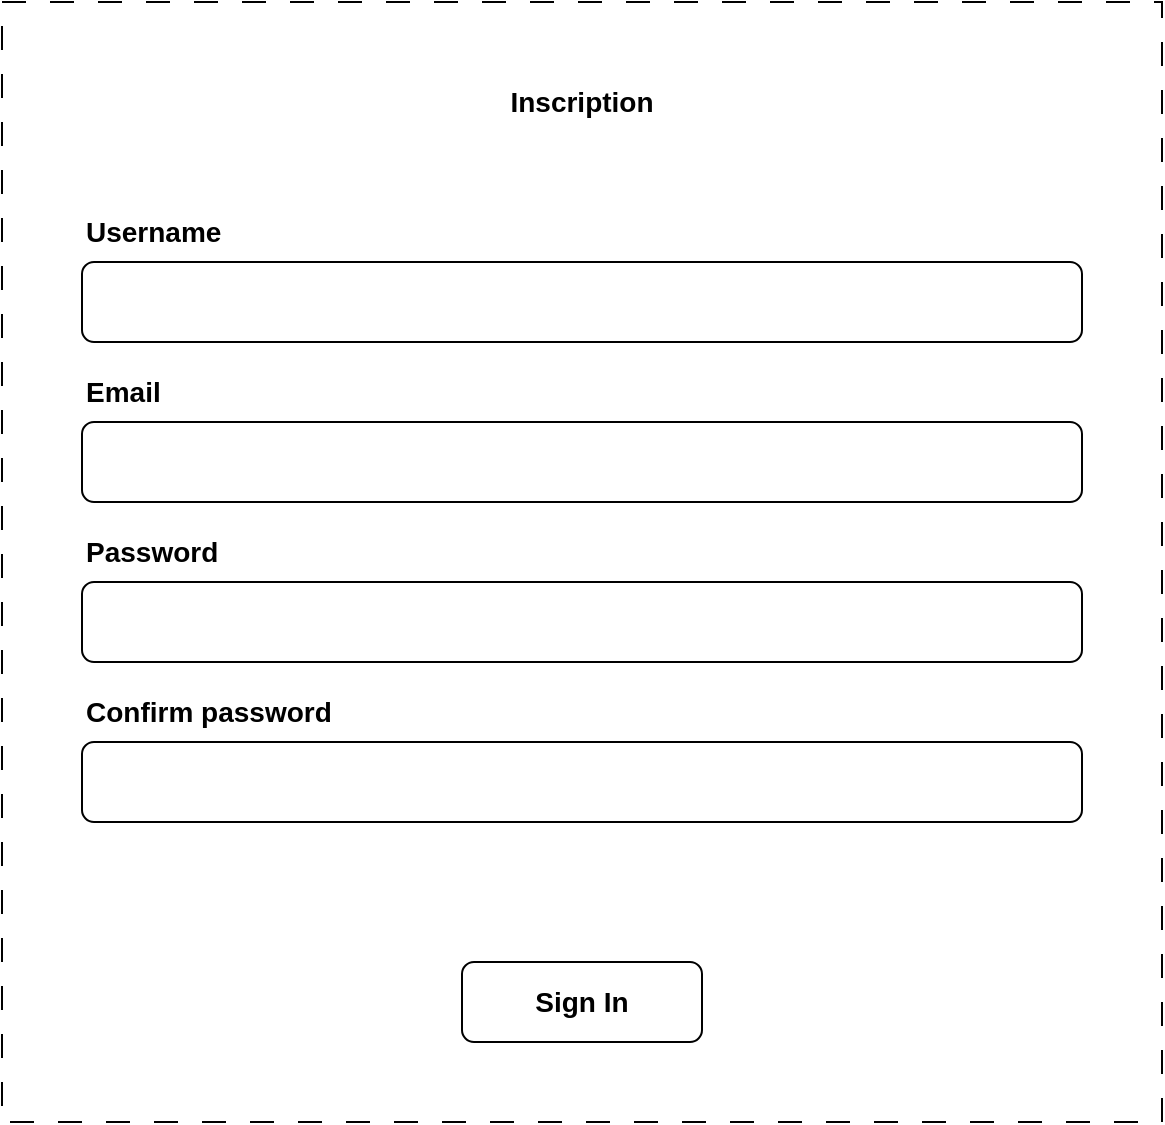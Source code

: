 <mxfile>
    <diagram id="_QdZkbSk5EzF3d8l_iaZ" name="Sign in formular">
        <mxGraphModel dx="1207" dy="874" grid="1" gridSize="10" guides="1" tooltips="1" connect="1" arrows="1" fold="1" page="1" pageScale="1" pageWidth="827" pageHeight="1169" math="0" shadow="0">
            <root>
                <mxCell id="0"/>
                <mxCell id="1" parent="0"/>
                <mxCell id="0Mq9SrcqbyMh0J2Xj9vl-1" value="" style="rounded=0;whiteSpace=wrap;html=1;fillColor=none;dashed=1;dashPattern=12 12;" parent="1" vertex="1">
                    <mxGeometry x="120" y="280" width="580" height="560" as="geometry"/>
                </mxCell>
                <mxCell id="0Mq9SrcqbyMh0J2Xj9vl-2" value="&lt;font style=&quot;font-size: 14px;&quot;&gt;&lt;b&gt;Inscription&lt;/b&gt;&lt;/font&gt;" style="rounded=1;whiteSpace=wrap;html=1;fillColor=none;strokeColor=none;" parent="1" vertex="1">
                    <mxGeometry x="180" y="300" width="460" height="60" as="geometry"/>
                </mxCell>
                <mxCell id="0Mq9SrcqbyMh0J2Xj9vl-9" value="" style="group" parent="1" vertex="1" connectable="0">
                    <mxGeometry x="160" y="380" width="500" height="70" as="geometry"/>
                </mxCell>
                <mxCell id="0Mq9SrcqbyMh0J2Xj9vl-3" value="" style="rounded=1;whiteSpace=wrap;html=1;fillColor=none;" parent="0Mq9SrcqbyMh0J2Xj9vl-9" vertex="1">
                    <mxGeometry y="30" width="500" height="40" as="geometry"/>
                </mxCell>
                <mxCell id="0Mq9SrcqbyMh0J2Xj9vl-4" value="&lt;font style=&quot;font-size: 14px;&quot;&gt;&lt;b&gt;Username&lt;/b&gt;&lt;/font&gt;" style="text;html=1;align=left;verticalAlign=middle;whiteSpace=wrap;rounded=0;" parent="0Mq9SrcqbyMh0J2Xj9vl-9" vertex="1">
                    <mxGeometry width="80" height="30" as="geometry"/>
                </mxCell>
                <mxCell id="0Mq9SrcqbyMh0J2Xj9vl-10" value="" style="group" parent="1" vertex="1" connectable="0">
                    <mxGeometry x="160" y="460" width="500" height="70" as="geometry"/>
                </mxCell>
                <mxCell id="0Mq9SrcqbyMh0J2Xj9vl-11" value="" style="rounded=1;whiteSpace=wrap;html=1;fillColor=none;" parent="0Mq9SrcqbyMh0J2Xj9vl-10" vertex="1">
                    <mxGeometry y="30" width="500" height="40" as="geometry"/>
                </mxCell>
                <mxCell id="0Mq9SrcqbyMh0J2Xj9vl-12" value="&lt;font style=&quot;font-size: 14px;&quot;&gt;&lt;b&gt;Email&lt;/b&gt;&lt;/font&gt;" style="text;html=1;align=left;verticalAlign=middle;whiteSpace=wrap;rounded=0;" parent="0Mq9SrcqbyMh0J2Xj9vl-10" vertex="1">
                    <mxGeometry width="80" height="30" as="geometry"/>
                </mxCell>
                <mxCell id="0Mq9SrcqbyMh0J2Xj9vl-13" value="" style="group" parent="1" vertex="1" connectable="0">
                    <mxGeometry x="160" y="540" width="500" height="70" as="geometry"/>
                </mxCell>
                <mxCell id="0Mq9SrcqbyMh0J2Xj9vl-14" value="" style="rounded=1;whiteSpace=wrap;html=1;fillColor=none;" parent="0Mq9SrcqbyMh0J2Xj9vl-13" vertex="1">
                    <mxGeometry y="30" width="500" height="40" as="geometry"/>
                </mxCell>
                <mxCell id="0Mq9SrcqbyMh0J2Xj9vl-15" value="&lt;font style=&quot;font-size: 14px;&quot;&gt;&lt;b&gt;Password&lt;/b&gt;&lt;/font&gt;" style="text;html=1;align=left;verticalAlign=middle;whiteSpace=wrap;rounded=0;" parent="0Mq9SrcqbyMh0J2Xj9vl-13" vertex="1">
                    <mxGeometry width="80" height="30" as="geometry"/>
                </mxCell>
                <mxCell id="0Mq9SrcqbyMh0J2Xj9vl-16" value="" style="group" parent="1" vertex="1" connectable="0">
                    <mxGeometry x="160" y="620" width="500" height="70" as="geometry"/>
                </mxCell>
                <mxCell id="0Mq9SrcqbyMh0J2Xj9vl-17" value="" style="rounded=1;whiteSpace=wrap;html=1;fillColor=none;" parent="0Mq9SrcqbyMh0J2Xj9vl-16" vertex="1">
                    <mxGeometry y="30" width="500" height="40" as="geometry"/>
                </mxCell>
                <mxCell id="0Mq9SrcqbyMh0J2Xj9vl-18" value="&lt;font style=&quot;font-size: 14px;&quot;&gt;&lt;b&gt;Confirm password&lt;/b&gt;&lt;/font&gt;" style="text;html=1;align=left;verticalAlign=middle;whiteSpace=wrap;rounded=0;" parent="0Mq9SrcqbyMh0J2Xj9vl-16" vertex="1">
                    <mxGeometry width="140" height="30" as="geometry"/>
                </mxCell>
                <mxCell id="0Mq9SrcqbyMh0J2Xj9vl-19" value="&lt;font style=&quot;font-size: 14px;&quot;&gt;&lt;b&gt;Sign In&lt;/b&gt;&lt;/font&gt;" style="rounded=1;whiteSpace=wrap;html=1;fillColor=none;" parent="1" vertex="1">
                    <mxGeometry x="350" y="760" width="120" height="40" as="geometry"/>
                </mxCell>
            </root>
        </mxGraphModel>
    </diagram>
    <diagram id="Pbp70VuyaaMtth3-nrqC" name="Sign on formular">
        <mxGraphModel dx="1207" dy="874" grid="1" gridSize="10" guides="1" tooltips="1" connect="1" arrows="1" fold="1" page="1" pageScale="1" pageWidth="827" pageHeight="1169" math="0" shadow="0">
            <root>
                <mxCell id="0"/>
                <mxCell id="1" parent="0"/>
                <mxCell id="--8ox2DZ1p6xiHI3xedg-1" value="" style="rounded=0;whiteSpace=wrap;html=1;fillColor=none;dashed=1;dashPattern=12 12;" parent="1" vertex="1">
                    <mxGeometry x="60" y="280" width="700" height="560" as="geometry"/>
                </mxCell>
                <mxCell id="Z9Gmd4HmmJl9W0hIXyvO-1" value="&lt;b&gt;&lt;font style=&quot;font-size: 14px;&quot;&gt;Conne&lt;/font&gt;&lt;span style=&quot;font-size: 14px; background-color: transparent;&quot;&gt;ction&lt;/span&gt;&lt;/b&gt;" style="rounded=1;whiteSpace=wrap;html=1;fillColor=none;strokeColor=none;" parent="1" vertex="1">
                    <mxGeometry x="100" y="300" width="320" height="60" as="geometry"/>
                </mxCell>
                <mxCell id="Z9Gmd4HmmJl9W0hIXyvO-5" value="" style="group" parent="1" vertex="1" connectable="0">
                    <mxGeometry x="80" y="380" width="360" height="70" as="geometry"/>
                </mxCell>
                <mxCell id="Z9Gmd4HmmJl9W0hIXyvO-6" value="" style="rounded=1;whiteSpace=wrap;html=1;fillColor=none;" parent="Z9Gmd4HmmJl9W0hIXyvO-5" vertex="1">
                    <mxGeometry y="30" width="360" height="40" as="geometry"/>
                </mxCell>
                <mxCell id="Z9Gmd4HmmJl9W0hIXyvO-7" value="&lt;font style=&quot;font-size: 14px;&quot;&gt;&lt;b&gt;Email&lt;/b&gt;&lt;/font&gt;" style="text;html=1;align=left;verticalAlign=middle;whiteSpace=wrap;rounded=0;" parent="Z9Gmd4HmmJl9W0hIXyvO-5" vertex="1">
                    <mxGeometry width="57.6" height="30" as="geometry"/>
                </mxCell>
                <mxCell id="Z9Gmd4HmmJl9W0hIXyvO-8" value="" style="group" parent="1" vertex="1" connectable="0">
                    <mxGeometry x="80" y="460" width="360" height="70" as="geometry"/>
                </mxCell>
                <mxCell id="Z9Gmd4HmmJl9W0hIXyvO-9" value="" style="rounded=1;whiteSpace=wrap;html=1;fillColor=none;" parent="Z9Gmd4HmmJl9W0hIXyvO-8" vertex="1">
                    <mxGeometry y="30" width="360" height="40" as="geometry"/>
                </mxCell>
                <mxCell id="Z9Gmd4HmmJl9W0hIXyvO-10" value="&lt;font style=&quot;font-size: 14px;&quot;&gt;&lt;b&gt;Password&lt;/b&gt;&lt;/font&gt;" style="text;html=1;align=left;verticalAlign=middle;whiteSpace=wrap;rounded=0;" parent="Z9Gmd4HmmJl9W0hIXyvO-8" vertex="1">
                    <mxGeometry width="57.6" height="30" as="geometry"/>
                </mxCell>
                <mxCell id="Z9Gmd4HmmJl9W0hIXyvO-11" value="&lt;font style=&quot;font-size: 14px;&quot;&gt;&lt;b&gt;Sign In&lt;/b&gt;&lt;/font&gt;" style="rounded=1;whiteSpace=wrap;html=1;fillColor=none;" parent="1" vertex="1">
                    <mxGeometry x="200" y="760" width="120" height="40" as="geometry"/>
                </mxCell>
                <mxCell id="rekepKsgKQGM9SIr73ef-2" value="" style="endArrow=none;html=1;exitX=0.627;exitY=1.003;exitDx=0;exitDy=0;exitPerimeter=0;entryX=0.627;entryY=0;entryDx=0;entryDy=0;entryPerimeter=0;" parent="1" edge="1">
                    <mxGeometry width="50" height="50" relative="1" as="geometry">
                        <mxPoint x="459.9" y="841.68" as="sourcePoint"/>
                        <mxPoint x="459.9" y="280" as="targetPoint"/>
                    </mxGeometry>
                </mxCell>
                <mxCell id="rekepKsgKQGM9SIr73ef-3" value="&lt;span style=&quot;font-size: 14px;&quot;&gt;&lt;b&gt;Inscription&lt;/b&gt;&lt;/span&gt;" style="rounded=1;whiteSpace=wrap;html=1;fillColor=none;strokeColor=none;" parent="1" vertex="1">
                    <mxGeometry x="480" y="300" width="260" height="60" as="geometry"/>
                </mxCell>
                <mxCell id="rekepKsgKQGM9SIr73ef-4" value="&lt;font style=&quot;font-size: 14px;&quot;&gt;&lt;b&gt;Create Account&lt;/b&gt;&lt;/font&gt;" style="rounded=1;whiteSpace=wrap;html=1;fillColor=none;" parent="1" vertex="1">
                    <mxGeometry x="550" y="760" width="120" height="40" as="geometry"/>
                </mxCell>
            </root>
        </mxGraphModel>
    </diagram>
    <diagram id="a5q8Db3jO8Ce3XzCRfkV" name="Create character formular">
        <mxGraphModel dx="1724" dy="1249" grid="1" gridSize="10" guides="1" tooltips="1" connect="1" arrows="1" fold="1" page="1" pageScale="1" pageWidth="827" pageHeight="1169" math="0" shadow="0">
            <root>
                <mxCell id="0"/>
                <mxCell id="1" parent="0"/>
                <mxCell id="Rx_zkPt7mLb9L7ua_0xA-2" value="" style="group;strokeColor=none;" parent="1" vertex="1" connectable="0">
                    <mxGeometry x="84" y="227" width="660" height="716" as="geometry"/>
                </mxCell>
                <mxCell id="hdz6LkJs9ooYk4oh0zCT-1" value="" style="rounded=0;whiteSpace=wrap;html=1;fillColor=none;strokeColor=default;dashed=1;dashPattern=12 12;" parent="Rx_zkPt7mLb9L7ua_0xA-2" vertex="1">
                    <mxGeometry width="660" height="716" as="geometry"/>
                </mxCell>
                <mxCell id="hdz6LkJs9ooYk4oh0zCT-2" value="&lt;font style=&quot;font-size: 14px;&quot;&gt;&lt;b&gt;New character&lt;/b&gt;&lt;/font&gt;" style="rounded=1;whiteSpace=wrap;html=1;fillColor=none;strokeColor=none;" parent="Rx_zkPt7mLb9L7ua_0xA-2" vertex="1">
                    <mxGeometry x="76" y="36" width="510" height="60" as="geometry"/>
                </mxCell>
                <mxCell id="yId_ooQYnkK4q3Unv11r-1" value="" style="group" parent="Rx_zkPt7mLb9L7ua_0xA-2" vertex="1" connectable="0">
                    <mxGeometry x="55" y="126" width="550" height="70" as="geometry"/>
                </mxCell>
                <mxCell id="yId_ooQYnkK4q3Unv11r-2" value="" style="rounded=1;whiteSpace=wrap;html=1;fillColor=none;" parent="yId_ooQYnkK4q3Unv11r-1" vertex="1">
                    <mxGeometry y="30" width="550" height="40" as="geometry"/>
                </mxCell>
                <mxCell id="yId_ooQYnkK4q3Unv11r-3" value="&lt;span style=&quot;font-size: 14px;&quot;&gt;&lt;b&gt;Pseudo&lt;/b&gt;&lt;/span&gt;" style="text;html=1;align=left;verticalAlign=middle;whiteSpace=wrap;rounded=0;" parent="yId_ooQYnkK4q3Unv11r-1" vertex="1">
                    <mxGeometry width="88" height="30" as="geometry"/>
                </mxCell>
                <mxCell id="yId_ooQYnkK4q3Unv11r-4" value="" style="group" parent="Rx_zkPt7mLb9L7ua_0xA-2" vertex="1" connectable="0">
                    <mxGeometry x="55" y="286" width="550" height="70" as="geometry"/>
                </mxCell>
                <mxCell id="yId_ooQYnkK4q3Unv11r-5" value="" style="rounded=1;whiteSpace=wrap;html=1;fillColor=none;" parent="yId_ooQYnkK4q3Unv11r-4" vertex="1">
                    <mxGeometry y="30" width="550" height="40" as="geometry"/>
                </mxCell>
                <mxCell id="yId_ooQYnkK4q3Unv11r-6" value="&lt;span style=&quot;font-size: 14px;&quot;&gt;&lt;b&gt;Breed&lt;/b&gt;&lt;/span&gt;" style="text;html=1;align=left;verticalAlign=middle;whiteSpace=wrap;rounded=0;" parent="yId_ooQYnkK4q3Unv11r-4" vertex="1">
                    <mxGeometry width="88" height="30" as="geometry"/>
                </mxCell>
                <mxCell id="yId_ooQYnkK4q3Unv11r-10" value="" style="endArrow=none;html=1;entryX=0.984;entryY=0.5;entryDx=0;entryDy=0;entryPerimeter=0;exitX=0.947;exitY=0.5;exitDx=0;exitDy=0;exitPerimeter=0;rounded=0;curved=0;" parent="yId_ooQYnkK4q3Unv11r-4" edge="1">
                    <mxGeometry width="50" height="50" relative="1" as="geometry">
                        <mxPoint x="520.85" y="45" as="sourcePoint"/>
                        <mxPoint x="541.2" y="45" as="targetPoint"/>
                        <Array as="points">
                            <mxPoint x="531" y="55"/>
                        </Array>
                    </mxGeometry>
                </mxCell>
                <mxCell id="yId_ooQYnkK4q3Unv11r-14" value="" style="group" parent="Rx_zkPt7mLb9L7ua_0xA-2" vertex="1" connectable="0">
                    <mxGeometry x="56" y="366" width="550" height="70" as="geometry"/>
                </mxCell>
                <mxCell id="yId_ooQYnkK4q3Unv11r-15" value="" style="rounded=1;whiteSpace=wrap;html=1;fillColor=none;" parent="yId_ooQYnkK4q3Unv11r-14" vertex="1">
                    <mxGeometry y="30" width="550" height="40" as="geometry"/>
                </mxCell>
                <mxCell id="yId_ooQYnkK4q3Unv11r-16" value="&lt;span style=&quot;font-size: 14px;&quot;&gt;&lt;b&gt;Alignement&lt;/b&gt;&lt;/span&gt;" style="text;html=1;align=left;verticalAlign=middle;whiteSpace=wrap;rounded=0;" parent="yId_ooQYnkK4q3Unv11r-14" vertex="1">
                    <mxGeometry width="88" height="30" as="geometry"/>
                </mxCell>
                <mxCell id="yId_ooQYnkK4q3Unv11r-17" value="" style="endArrow=none;html=1;entryX=0.984;entryY=0.5;entryDx=0;entryDy=0;entryPerimeter=0;exitX=0.947;exitY=0.5;exitDx=0;exitDy=0;exitPerimeter=0;rounded=0;curved=0;" parent="yId_ooQYnkK4q3Unv11r-14" edge="1">
                    <mxGeometry width="50" height="50" relative="1" as="geometry">
                        <mxPoint x="520.85" y="45" as="sourcePoint"/>
                        <mxPoint x="541.2" y="45" as="targetPoint"/>
                        <Array as="points">
                            <mxPoint x="531" y="55"/>
                        </Array>
                    </mxGeometry>
                </mxCell>
                <mxCell id="yId_ooQYnkK4q3Unv11r-18" value="" style="group" parent="Rx_zkPt7mLb9L7ua_0xA-2" vertex="1" connectable="0">
                    <mxGeometry x="56" y="446" width="550" height="70" as="geometry"/>
                </mxCell>
                <mxCell id="yId_ooQYnkK4q3Unv11r-19" value="" style="rounded=1;whiteSpace=wrap;html=1;fillColor=none;" parent="yId_ooQYnkK4q3Unv11r-18" vertex="1">
                    <mxGeometry y="30" width="550" height="40" as="geometry"/>
                </mxCell>
                <mxCell id="yId_ooQYnkK4q3Unv11r-20" value="&lt;span style=&quot;font-size: 14px;&quot;&gt;&lt;b&gt;Server&lt;/b&gt;&lt;/span&gt;" style="text;html=1;align=left;verticalAlign=middle;whiteSpace=wrap;rounded=0;" parent="yId_ooQYnkK4q3Unv11r-18" vertex="1">
                    <mxGeometry width="88" height="30" as="geometry"/>
                </mxCell>
                <mxCell id="yId_ooQYnkK4q3Unv11r-21" value="" style="endArrow=none;html=1;entryX=0.984;entryY=0.5;entryDx=0;entryDy=0;entryPerimeter=0;exitX=0.947;exitY=0.5;exitDx=0;exitDy=0;exitPerimeter=0;rounded=0;curved=0;" parent="yId_ooQYnkK4q3Unv11r-18" edge="1">
                    <mxGeometry width="50" height="50" relative="1" as="geometry">
                        <mxPoint x="520.85" y="45" as="sourcePoint"/>
                        <mxPoint x="541.2" y="45" as="targetPoint"/>
                        <Array as="points">
                            <mxPoint x="531" y="55"/>
                        </Array>
                    </mxGeometry>
                </mxCell>
                <mxCell id="yId_ooQYnkK4q3Unv11r-22" value="" style="group" parent="Rx_zkPt7mLb9L7ua_0xA-2" vertex="1" connectable="0">
                    <mxGeometry x="55" y="206" width="550" height="70" as="geometry"/>
                </mxCell>
                <mxCell id="yId_ooQYnkK4q3Unv11r-23" value="" style="rounded=1;whiteSpace=wrap;html=1;fillColor=none;" parent="yId_ooQYnkK4q3Unv11r-22" vertex="1">
                    <mxGeometry y="30" width="550" height="40" as="geometry"/>
                </mxCell>
                <mxCell id="yId_ooQYnkK4q3Unv11r-24" value="&lt;span style=&quot;font-size: 14px;&quot;&gt;&lt;b&gt;Level&lt;/b&gt;&lt;/span&gt;" style="text;html=1;align=left;verticalAlign=middle;whiteSpace=wrap;rounded=0;" parent="yId_ooQYnkK4q3Unv11r-22" vertex="1">
                    <mxGeometry width="88" height="30" as="geometry"/>
                </mxCell>
                <mxCell id="yId_ooQYnkK4q3Unv11r-25" value="" style="group" parent="Rx_zkPt7mLb9L7ua_0xA-2" vertex="1" connectable="0">
                    <mxGeometry x="55" y="526" width="550" height="70" as="geometry"/>
                </mxCell>
                <mxCell id="yId_ooQYnkK4q3Unv11r-26" value="" style="rounded=1;whiteSpace=wrap;html=1;fillColor=none;" parent="yId_ooQYnkK4q3Unv11r-25" vertex="1">
                    <mxGeometry y="30" width="550" height="40" as="geometry"/>
                </mxCell>
                <mxCell id="yId_ooQYnkK4q3Unv11r-27" value="&lt;span style=&quot;font-size: 14px;&quot;&gt;&lt;b&gt;Stuff&lt;/b&gt;&lt;/span&gt;" style="text;html=1;align=left;verticalAlign=middle;whiteSpace=wrap;rounded=0;" parent="yId_ooQYnkK4q3Unv11r-25" vertex="1">
                    <mxGeometry width="88" height="30" as="geometry"/>
                </mxCell>
                <mxCell id="Rx_zkPt7mLb9L7ua_0xA-1" value="&lt;font style=&quot;font-size: 14px;&quot;&gt;&lt;b&gt;Validate&lt;/b&gt;&lt;/font&gt;" style="rounded=1;whiteSpace=wrap;html=1;fillColor=none;" parent="Rx_zkPt7mLb9L7ua_0xA-2" vertex="1">
                    <mxGeometry x="270" y="634" width="120" height="40" as="geometry"/>
                </mxCell>
            </root>
        </mxGraphModel>
    </diagram>
    <diagram id="lWshG8tkQZNOWN-XAALz" name="Create event formular">
        <mxGraphModel dx="1724" dy="1249" grid="1" gridSize="10" guides="1" tooltips="1" connect="1" arrows="1" fold="1" page="1" pageScale="1" pageWidth="827" pageHeight="1169" math="0" shadow="0">
            <root>
                <mxCell id="0"/>
                <mxCell id="1" parent="0"/>
                <mxCell id="TQ0X8SdxI20hVZ8ALKdX-4" value="" style="group" vertex="1" connectable="0" parent="1">
                    <mxGeometry x="92" y="170" width="646" height="830.0" as="geometry"/>
                </mxCell>
                <mxCell id="yZfg2o30o9O8EdkErz0c-2" value="" style="rounded=0;whiteSpace=wrap;html=1;fillColor=none;strokeColor=default;dashed=1;dashPattern=12 12;container=0;" vertex="1" parent="TQ0X8SdxI20hVZ8ALKdX-4">
                    <mxGeometry width="646" height="830.0" as="geometry"/>
                </mxCell>
                <mxCell id="yZfg2o30o9O8EdkErz0c-3" value="&lt;font style=&quot;font-size: 14px;&quot;&gt;&lt;b&gt;New Event&lt;/b&gt;&lt;/font&gt;" style="rounded=1;whiteSpace=wrap;html=1;fillColor=none;strokeColor=none;container=0;" vertex="1" parent="TQ0X8SdxI20hVZ8ALKdX-4">
                    <mxGeometry x="65.409" y="22.133" width="499.182" height="69.553" as="geometry"/>
                </mxCell>
                <mxCell id="yZfg2o30o9O8EdkErz0c-25" value="&lt;font style=&quot;font-size: 14px;&quot;&gt;&lt;b&gt;Validate&lt;/b&gt;&lt;/font&gt;" style="rounded=1;whiteSpace=wrap;html=1;fillColor=none;container=0;" vertex="1" parent="TQ0X8SdxI20hVZ8ALKdX-4">
                    <mxGeometry x="263" y="770" width="117.45" height="38.53" as="geometry"/>
                </mxCell>
                <mxCell id="yZfg2o30o9O8EdkErz0c-5" value="" style="rounded=1;whiteSpace=wrap;html=1;fillColor=none;container=0;" vertex="1" parent="TQ0X8SdxI20hVZ8ALKdX-4">
                    <mxGeometry x="45.83" y="109.996" width="538.33" height="40.834" as="geometry"/>
                </mxCell>
                <mxCell id="yZfg2o30o9O8EdkErz0c-6" value="&lt;span style=&quot;font-size: 14px;&quot;&gt;&lt;b&gt;Title&lt;/b&gt;&lt;/span&gt;" style="text;html=1;align=left;verticalAlign=middle;whiteSpace=wrap;rounded=0;container=0;" vertex="1" parent="TQ0X8SdxI20hVZ8ALKdX-4">
                    <mxGeometry x="45.83" y="79.37" width="86.133" height="30.626" as="geometry"/>
                </mxCell>
                <mxCell id="yZfg2o30o9O8EdkErz0c-8" value="" style="rounded=1;whiteSpace=wrap;html=1;fillColor=none;container=0;" vertex="1" parent="TQ0X8SdxI20hVZ8ALKdX-4">
                    <mxGeometry x="45.81" y="194.77" width="538.33" height="42.11" as="geometry"/>
                </mxCell>
                <mxCell id="yZfg2o30o9O8EdkErz0c-9" value="&lt;span style=&quot;font-size: 14px;&quot;&gt;&lt;b&gt;Tag&lt;/b&gt;&lt;/span&gt;" style="text;html=1;align=left;verticalAlign=middle;whiteSpace=wrap;rounded=0;container=0;" vertex="1" parent="TQ0X8SdxI20hVZ8ALKdX-4">
                    <mxGeometry x="45.833" y="159.998" width="86.133" height="34.777" as="geometry"/>
                </mxCell>
                <mxCell id="yZfg2o30o9O8EdkErz0c-10" value="" style="endArrow=none;html=1;entryX=0.984;entryY=0.5;entryDx=0;entryDy=0;entryPerimeter=0;exitX=0.947;exitY=0.5;exitDx=0;exitDy=0;exitPerimeter=0;rounded=0;curved=0;" edge="1" parent="TQ0X8SdxI20hVZ8ALKdX-4">
                    <mxGeometry width="50" height="50" relative="1" as="geometry">
                        <mxPoint x="555.635" y="210.033" as="sourcePoint"/>
                        <mxPoint x="575.553" y="210.033" as="targetPoint"/>
                        <Array as="points">
                            <mxPoint x="565.57" y="221.625"/>
                        </Array>
                    </mxGeometry>
                </mxCell>
                <mxCell id="yZfg2o30o9O8EdkErz0c-12" value="" style="rounded=1;whiteSpace=wrap;html=1;fillColor=none;container=0;" vertex="1" parent="TQ0X8SdxI20hVZ8ALKdX-4">
                    <mxGeometry x="45.83" y="374.78" width="538.33" height="38.48" as="geometry"/>
                </mxCell>
                <mxCell id="yZfg2o30o9O8EdkErz0c-13" value="&lt;span style=&quot;font-size: 14px;&quot;&gt;&lt;b&gt;Date&lt;/b&gt;&lt;/span&gt;" style="text;html=1;align=left;verticalAlign=middle;whiteSpace=wrap;rounded=0;container=0;" vertex="1" parent="TQ0X8SdxI20hVZ8ALKdX-4">
                    <mxGeometry x="45.833" y="339.999" width="86.133" height="34.777" as="geometry"/>
                </mxCell>
                <mxCell id="yZfg2o30o9O8EdkErz0c-14" value="" style="endArrow=none;html=1;entryX=0.984;entryY=0.5;entryDx=0;entryDy=0;entryPerimeter=0;exitX=0.947;exitY=0.5;exitDx=0;exitDy=0;exitPerimeter=0;rounded=0;curved=0;" edge="1" parent="TQ0X8SdxI20hVZ8ALKdX-4">
                    <mxGeometry width="50" height="50" relative="1" as="geometry">
                        <mxPoint x="555.635" y="298.973" as="sourcePoint"/>
                        <mxPoint x="575.553" y="298.973" as="targetPoint"/>
                        <Array as="points">
                            <mxPoint x="565.57" y="310.566"/>
                        </Array>
                    </mxGeometry>
                </mxCell>
                <mxCell id="yZfg2o30o9O8EdkErz0c-16" value="" style="rounded=1;whiteSpace=wrap;html=1;fillColor=none;container=0;" vertex="1" parent="TQ0X8SdxI20hVZ8ALKdX-4">
                    <mxGeometry x="45.8" y="550" width="538.33" height="36.36" as="geometry"/>
                </mxCell>
                <mxCell id="yZfg2o30o9O8EdkErz0c-17" value="&lt;span style=&quot;font-size: 14px;&quot;&gt;&lt;b&gt;Max players&lt;/b&gt;&lt;/span&gt;" style="text;html=1;align=left;verticalAlign=middle;whiteSpace=wrap;rounded=0;container=0;" vertex="1" parent="TQ0X8SdxI20hVZ8ALKdX-4">
                    <mxGeometry x="45.833" y="515.219" width="86.133" height="34.777" as="geometry"/>
                </mxCell>
                <mxCell id="yZfg2o30o9O8EdkErz0c-18" value="" style="endArrow=none;html=1;entryX=0.984;entryY=0.5;entryDx=0;entryDy=0;entryPerimeter=0;exitX=0.947;exitY=0.5;exitDx=0;exitDy=0;exitPerimeter=0;rounded=0;curved=0;" edge="1" parent="TQ0X8SdxI20hVZ8ALKdX-4">
                    <mxGeometry width="50" height="50" relative="1" as="geometry">
                        <mxPoint x="555.635" y="562.384" as="sourcePoint"/>
                        <mxPoint x="575.553" y="562.384" as="targetPoint"/>
                        <Array as="points">
                            <mxPoint x="565.57" y="573.976"/>
                        </Array>
                    </mxGeometry>
                </mxCell>
                <mxCell id="yZfg2o30o9O8EdkErz0c-23" value="" style="rounded=1;whiteSpace=wrap;html=1;fillColor=none;container=0;" vertex="1" parent="TQ0X8SdxI20hVZ8ALKdX-4">
                    <mxGeometry x="45.81" y="284.77" width="538.33" height="40" as="geometry"/>
                </mxCell>
                <mxCell id="yZfg2o30o9O8EdkErz0c-24" value="&lt;span style=&quot;font-size: 14px;&quot;&gt;&lt;b&gt;Server&lt;/b&gt;&lt;/span&gt;" style="text;html=1;align=left;verticalAlign=middle;whiteSpace=wrap;rounded=0;container=0;" vertex="1" parent="TQ0X8SdxI20hVZ8ALKdX-4">
                    <mxGeometry x="45.823" y="249.997" width="86.133" height="34.777" as="geometry"/>
                </mxCell>
                <mxCell id="kFUWP0AjVJPS5lmg6cDD-30" value="" style="rounded=1;whiteSpace=wrap;html=1;fillColor=none;container=0;" vertex="1" parent="TQ0X8SdxI20hVZ8ALKdX-4">
                    <mxGeometry x="45.803" y="630.005" width="538.333" height="120.162" as="geometry"/>
                </mxCell>
                <mxCell id="kFUWP0AjVJPS5lmg6cDD-31" value="&lt;span style=&quot;font-size: 14px;&quot;&gt;&lt;b&gt;Description&lt;/b&gt;&lt;/span&gt;" style="text;html=1;align=left;verticalAlign=middle;whiteSpace=wrap;rounded=0;container=0;" vertex="1" parent="TQ0X8SdxI20hVZ8ALKdX-4">
                    <mxGeometry x="45.803" y="595.223" width="86.133" height="34.777" as="geometry"/>
                </mxCell>
                <mxCell id="TQ0X8SdxI20hVZ8ALKdX-1" value="" style="rounded=1;whiteSpace=wrap;html=1;fillColor=none;container=0;" vertex="1" parent="TQ0X8SdxI20hVZ8ALKdX-4">
                    <mxGeometry x="45.84" y="464.78" width="538.33" height="38.48" as="geometry"/>
                </mxCell>
                <mxCell id="TQ0X8SdxI20hVZ8ALKdX-2" value="&lt;span style=&quot;font-size: 14px;&quot;&gt;&lt;b&gt;Date&lt;/b&gt;&lt;/span&gt;" style="text;html=1;align=left;verticalAlign=middle;whiteSpace=wrap;rounded=0;container=0;" vertex="1" parent="TQ0X8SdxI20hVZ8ALKdX-4">
                    <mxGeometry x="45.833" y="429.999" width="86.133" height="34.777" as="geometry"/>
                </mxCell>
                <mxCell id="TQ0X8SdxI20hVZ8ALKdX-3" value="" style="endArrow=none;html=1;entryX=0.984;entryY=0.5;entryDx=0;entryDy=0;entryPerimeter=0;exitX=0.947;exitY=0.5;exitDx=0;exitDy=0;exitPerimeter=0;rounded=0;curved=0;" edge="1" parent="TQ0X8SdxI20hVZ8ALKdX-4">
                    <mxGeometry width="50" height="50" relative="1" as="geometry">
                        <mxPoint x="556.005" y="388.223" as="sourcePoint"/>
                        <mxPoint x="575.923" y="388.223" as="targetPoint"/>
                        <Array as="points">
                            <mxPoint x="565.94" y="399.815"/>
                        </Array>
                    </mxGeometry>
                </mxCell>
            </root>
        </mxGraphModel>
    </diagram>
    <diagram id="gIc5X2AgkIzjoM0n2l4W" name="Join event formular">
        <mxGraphModel dx="1724" dy="1249" grid="1" gridSize="10" guides="1" tooltips="1" connect="1" arrows="1" fold="1" page="1" pageScale="1" pageWidth="827" pageHeight="1169" math="0" shadow="0">
            <root>
                <mxCell id="0"/>
                <mxCell id="1" parent="0"/>
                <mxCell id="Qb5rEFO0oPS3w_XvTjNW-1" value="" style="rounded=0;whiteSpace=wrap;html=1;fillColor=none;dashed=1;dashPattern=12 12;" vertex="1" parent="1">
                    <mxGeometry x="120" y="280" width="580" height="560" as="geometry"/>
                </mxCell>
                <mxCell id="Qb5rEFO0oPS3w_XvTjNW-2" value="&lt;font style=&quot;font-size: 14px;&quot;&gt;&lt;b&gt;Join event&lt;/b&gt;&lt;/font&gt;" style="rounded=1;whiteSpace=wrap;html=1;fillColor=none;strokeColor=none;" vertex="1" parent="1">
                    <mxGeometry x="180" y="300" width="460" height="60" as="geometry"/>
                </mxCell>
                <mxCell id="Qb5rEFO0oPS3w_XvTjNW-3" value="" style="group" vertex="1" connectable="0" parent="1">
                    <mxGeometry x="160" y="380" width="500" height="70" as="geometry"/>
                </mxCell>
                <mxCell id="Qb5rEFO0oPS3w_XvTjNW-4" value="" style="rounded=1;whiteSpace=wrap;html=1;fillColor=none;" vertex="1" parent="Qb5rEFO0oPS3w_XvTjNW-3">
                    <mxGeometry y="30" width="500" height="40" as="geometry"/>
                </mxCell>
                <mxCell id="Qb5rEFO0oPS3w_XvTjNW-5" value="&lt;font style=&quot;font-size: 14px;&quot;&gt;&lt;b&gt;Characters number&lt;/b&gt;&lt;/font&gt;" style="text;html=1;align=left;verticalAlign=middle;whiteSpace=wrap;rounded=0;" vertex="1" parent="Qb5rEFO0oPS3w_XvTjNW-3">
                    <mxGeometry width="140" height="30" as="geometry"/>
                </mxCell>
                <mxCell id="knu94Uz8xl5EZynTOjnj-1" value="" style="endArrow=none;html=1;entryX=0.984;entryY=0.5;entryDx=0;entryDy=0;entryPerimeter=0;exitX=0.947;exitY=0.5;exitDx=0;exitDy=0;exitPerimeter=0;rounded=0;curved=0;" edge="1" parent="Qb5rEFO0oPS3w_XvTjNW-3">
                    <mxGeometry width="50" height="50" relative="1" as="geometry">
                        <mxPoint x="470.005" y="44.204" as="sourcePoint"/>
                        <mxPoint x="489.923" y="44.204" as="targetPoint"/>
                        <Array as="points">
                            <mxPoint x="479.94" y="55.796"/>
                        </Array>
                    </mxGeometry>
                </mxCell>
                <mxCell id="Qb5rEFO0oPS3w_XvTjNW-6" value="" style="group" vertex="1" connectable="0" parent="1">
                    <mxGeometry x="160" y="460" width="500" height="70" as="geometry"/>
                </mxCell>
                <mxCell id="Qb5rEFO0oPS3w_XvTjNW-7" value="" style="rounded=1;whiteSpace=wrap;html=1;fillColor=none;" vertex="1" parent="Qb5rEFO0oPS3w_XvTjNW-6">
                    <mxGeometry y="30" width="500" height="40" as="geometry"/>
                </mxCell>
                <mxCell id="Qb5rEFO0oPS3w_XvTjNW-8" value="&lt;font style=&quot;font-size: 14px;&quot;&gt;&lt;b&gt;Select character(s)&lt;/b&gt;&lt;/font&gt;" style="text;html=1;align=left;verticalAlign=middle;whiteSpace=wrap;rounded=0;" vertex="1" parent="Qb5rEFO0oPS3w_XvTjNW-6">
                    <mxGeometry width="130" height="30" as="geometry"/>
                </mxCell>
                <mxCell id="knu94Uz8xl5EZynTOjnj-2" value="" style="endArrow=none;html=1;entryX=0.984;entryY=0.5;entryDx=0;entryDy=0;entryPerimeter=0;exitX=0.947;exitY=0.5;exitDx=0;exitDy=0;exitPerimeter=0;rounded=0;curved=0;" edge="1" parent="Qb5rEFO0oPS3w_XvTjNW-6">
                    <mxGeometry width="50" height="50" relative="1" as="geometry">
                        <mxPoint x="469.995" y="44.204" as="sourcePoint"/>
                        <mxPoint x="489.913" y="44.204" as="targetPoint"/>
                        <Array as="points">
                            <mxPoint x="479.93" y="55.796"/>
                        </Array>
                    </mxGeometry>
                </mxCell>
                <mxCell id="Qb5rEFO0oPS3w_XvTjNW-15" value="&lt;font style=&quot;font-size: 14px;&quot;&gt;&lt;b&gt;Join request&lt;/b&gt;&lt;/font&gt;" style="rounded=1;whiteSpace=wrap;html=1;fillColor=none;" vertex="1" parent="1">
                    <mxGeometry x="350" y="760" width="120" height="40" as="geometry"/>
                </mxCell>
                <mxCell id="0V9XExyKvdG2w3EZxHiC-1" value="&lt;b&gt;&lt;font style=&quot;font-size: 14px;&quot;&gt;Characters list&lt;/font&gt;&lt;/b&gt;" style="rounded=1;whiteSpace=wrap;html=1;fillColor=none;dashed=1;dashPattern=12 12;" vertex="1" parent="1">
                    <mxGeometry x="160" y="550" width="500" height="160" as="geometry"/>
                </mxCell>
            </root>
        </mxGraphModel>
    </diagram>
    <diagram id="9WbiLXlsF9vOlibfBX39" name="Team proposition alert">
        <mxGraphModel dx="1207" dy="874" grid="1" gridSize="10" guides="1" tooltips="1" connect="1" arrows="1" fold="1" page="1" pageScale="1" pageWidth="827" pageHeight="1169" math="0" shadow="0">
            <root>
                <mxCell id="0"/>
                <mxCell id="1" parent="0"/>
                <mxCell id="n68Pun2lj7METtLz1ikI-1" value="" style="rounded=0;whiteSpace=wrap;html=1;fillColor=none;dashed=1;dashPattern=12 12;" vertex="1" parent="1">
                    <mxGeometry x="120" y="280" width="580" height="560" as="geometry"/>
                </mxCell>
                <mxCell id="n68Pun2lj7METtLz1ikI-2" value="&lt;font style=&quot;font-size: 14px;&quot;&gt;&lt;b&gt;Team proposition&lt;/b&gt;&lt;/font&gt;" style="rounded=1;whiteSpace=wrap;html=1;fillColor=none;strokeColor=none;" vertex="1" parent="1">
                    <mxGeometry x="180" y="300" width="460" height="60" as="geometry"/>
                </mxCell>
                <mxCell id="pzgYnEp64lortir1O7CO-1" value="" style="rounded=1;whiteSpace=wrap;html=1;fillColor=none;" vertex="1" parent="1">
                    <mxGeometry x="160" y="360" width="500" height="210" as="geometry"/>
                </mxCell>
                <mxCell id="pzgYnEp64lortir1O7CO-3" value="&lt;b&gt;&lt;font style=&quot;font-size: 14px;&quot;&gt;Event title&lt;/font&gt;&lt;/b&gt;" style="text;html=1;align=center;verticalAlign=middle;whiteSpace=wrap;rounded=0;" vertex="1" parent="1">
                    <mxGeometry x="365" y="370" width="90" height="30" as="geometry"/>
                </mxCell>
                <mxCell id="pzgYnEp64lortir1O7CO-4" value="&lt;font style=&quot;font-size: 14px;&quot;&gt;&lt;b&gt;Character&lt;/b&gt;&lt;/font&gt;" style="rounded=1;whiteSpace=wrap;html=1;fillColor=none;" vertex="1" parent="1">
                    <mxGeometry x="180" y="410" width="460" height="40" as="geometry"/>
                </mxCell>
                <mxCell id="pzgYnEp64lortir1O7CO-5" value="&lt;font style=&quot;font-size: 14px;&quot;&gt;&lt;b&gt;Character&lt;/b&gt;&lt;/font&gt;" style="rounded=1;whiteSpace=wrap;html=1;fillColor=none;" vertex="1" parent="1">
                    <mxGeometry x="180" y="460" width="460" height="40" as="geometry"/>
                </mxCell>
                <mxCell id="pzgYnEp64lortir1O7CO-6" value="&lt;font style=&quot;font-size: 14px;&quot;&gt;&lt;b&gt;Character&lt;/b&gt;&lt;/font&gt;" style="rounded=1;whiteSpace=wrap;html=1;fillColor=none;" vertex="1" parent="1">
                    <mxGeometry x="180" y="510" width="460" height="40" as="geometry"/>
                </mxCell>
                <mxCell id="pzgYnEp64lortir1O7CO-7" value="" style="rounded=1;whiteSpace=wrap;html=1;fillColor=none;" vertex="1" parent="1">
                    <mxGeometry x="160" y="590" width="500" height="210" as="geometry"/>
                </mxCell>
                <mxCell id="pzgYnEp64lortir1O7CO-8" value="&lt;b&gt;&lt;font style=&quot;font-size: 14px;&quot;&gt;Event title&lt;/font&gt;&lt;/b&gt;" style="text;html=1;align=center;verticalAlign=middle;whiteSpace=wrap;rounded=0;" vertex="1" parent="1">
                    <mxGeometry x="365" y="600" width="90" height="30" as="geometry"/>
                </mxCell>
                <mxCell id="pzgYnEp64lortir1O7CO-9" value="&lt;font style=&quot;font-size: 14px;&quot;&gt;&lt;b&gt;Character&lt;/b&gt;&lt;/font&gt;" style="rounded=1;whiteSpace=wrap;html=1;fillColor=none;" vertex="1" parent="1">
                    <mxGeometry x="180" y="640" width="460" height="40" as="geometry"/>
                </mxCell>
                <mxCell id="pzgYnEp64lortir1O7CO-10" value="&lt;font style=&quot;font-size: 14px;&quot;&gt;&lt;b&gt;Character&lt;/b&gt;&lt;/font&gt;" style="rounded=1;whiteSpace=wrap;html=1;fillColor=none;" vertex="1" parent="1">
                    <mxGeometry x="180" y="690" width="460" height="40" as="geometry"/>
                </mxCell>
                <mxCell id="pzgYnEp64lortir1O7CO-11" value="&lt;font style=&quot;font-size: 14px;&quot;&gt;&lt;b&gt;Character&lt;/b&gt;&lt;/font&gt;" style="rounded=1;whiteSpace=wrap;html=1;fillColor=none;" vertex="1" parent="1">
                    <mxGeometry x="180" y="740" width="460" height="40" as="geometry"/>
                </mxCell>
            </root>
        </mxGraphModel>
    </diagram>
</mxfile>